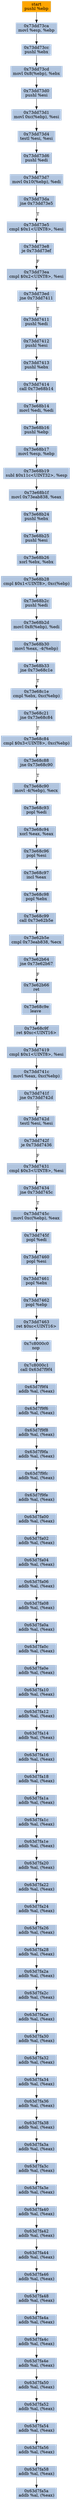 digraph G {
node[shape=rectangle,style=filled,fillcolor=lightsteelblue,color=lightsteelblue]
bgcolor="transparent"
a0x73dd73c8pushl_ebp[label="start\npushl %ebp",color="lightgrey",fillcolor="orange"];
a0x73dd73camovl_esp_ebp[label="0x73dd73ca\nmovl %esp, %ebp"];
a0x73dd73ccpushl_ebx[label="0x73dd73cc\npushl %ebx"];
a0x73dd73cdmovl_0x8ebp__ebx[label="0x73dd73cd\nmovl 0x8(%ebp), %ebx"];
a0x73dd73d0pushl_esi[label="0x73dd73d0\npushl %esi"];
a0x73dd73d1movl_0xcebp__esi[label="0x73dd73d1\nmovl 0xc(%ebp), %esi"];
a0x73dd73d4testl_esi_esi[label="0x73dd73d4\ntestl %esi, %esi"];
a0x73dd73d6pushl_edi[label="0x73dd73d6\npushl %edi"];
a0x73dd73d7movl_0x10ebp__edi[label="0x73dd73d7\nmovl 0x10(%ebp), %edi"];
a0x73dd73dajne_0x73dd73e5[label="0x73dd73da\njne 0x73dd73e5"];
a0x73dd73e5cmpl_0x1UINT8_esi[label="0x73dd73e5\ncmpl $0x1<UINT8>, %esi"];
a0x73dd73e8je_0x73dd73ef[label="0x73dd73e8\nje 0x73dd73ef"];
a0x73dd73eacmpl_0x2UINT8_esi[label="0x73dd73ea\ncmpl $0x2<UINT8>, %esi"];
a0x73dd73edjne_0x73dd7411[label="0x73dd73ed\njne 0x73dd7411"];
a0x73dd7411pushl_edi[label="0x73dd7411\npushl %edi"];
a0x73dd7412pushl_esi[label="0x73dd7412\npushl %esi"];
a0x73dd7413pushl_ebx[label="0x73dd7413\npushl %ebx"];
a0x73dd7414call_0x73e68b14[label="0x73dd7414\ncall 0x73e68b14"];
a0x73e68b14movl_edi_edi[label="0x73e68b14\nmovl %edi, %edi"];
a0x73e68b16pushl_ebp[label="0x73e68b16\npushl %ebp"];
a0x73e68b17movl_esp_ebp[label="0x73e68b17\nmovl %esp, %ebp"];
a0x73e68b19subl_0x11cUINT32_esp[label="0x73e68b19\nsubl $0x11c<UINT32>, %esp"];
a0x73e68b1fmovl_0x73eab838_eax[label="0x73e68b1f\nmovl 0x73eab838, %eax"];
a0x73e68b24pushl_ebx[label="0x73e68b24\npushl %ebx"];
a0x73e68b25pushl_esi[label="0x73e68b25\npushl %esi"];
a0x73e68b26xorl_ebx_ebx[label="0x73e68b26\nxorl %ebx, %ebx"];
a0x73e68b28cmpl_0x1UINT8_0xcebp_[label="0x73e68b28\ncmpl $0x1<UINT8>, 0xc(%ebp)"];
a0x73e68b2cpushl_edi[label="0x73e68b2c\npushl %edi"];
a0x73e68b2dmovl_0x8ebp__edi[label="0x73e68b2d\nmovl 0x8(%ebp), %edi"];
a0x73e68b30movl_eax__4ebp_[label="0x73e68b30\nmovl %eax, -4(%ebp)"];
a0x73e68b33jne_0x73e68c1e[label="0x73e68b33\njne 0x73e68c1e"];
a0x73e68c1ecmpl_ebx_0xcebp_[label="0x73e68c1e\ncmpl %ebx, 0xc(%ebp)"];
a0x73e68c21jne_0x73e68c84[label="0x73e68c21\njne 0x73e68c84"];
a0x73e68c84cmpl_0x3UINT8_0xcebp_[label="0x73e68c84\ncmpl $0x3<UINT8>, 0xc(%ebp)"];
a0x73e68c88jne_0x73e68c90[label="0x73e68c88\njne 0x73e68c90"];
a0x73e68c90movl__4ebp__ecx[label="0x73e68c90\nmovl -4(%ebp), %ecx"];
a0x73e68c93popl_edi[label="0x73e68c93\npopl %edi"];
a0x73e68c94xorl_eax_eax[label="0x73e68c94\nxorl %eax, %eax"];
a0x73e68c96popl_esi[label="0x73e68c96\npopl %esi"];
a0x73e68c97incl_eax[label="0x73e68c97\nincl %eax"];
a0x73e68c98popl_ebx[label="0x73e68c98\npopl %ebx"];
a0x73e68c99call_0x73e62b5e[label="0x73e68c99\ncall 0x73e62b5e"];
a0x73e62b5ecmpl_0x73eab838_ecx[label="0x73e62b5e\ncmpl 0x73eab838, %ecx"];
a0x73e62b64jne_0x73e62b67[label="0x73e62b64\njne 0x73e62b67"];
a0x73e62b66ret[label="0x73e62b66\nret"];
a0x73e68c9eleave_[label="0x73e68c9e\nleave "];
a0x73e68c9fret_0xcUINT16[label="0x73e68c9f\nret $0xc<UINT16>"];
a0x73dd7419cmpl_0x1UINT8_esi[label="0x73dd7419\ncmpl $0x1<UINT8>, %esi"];
a0x73dd741cmovl_eax_0xcebp_[label="0x73dd741c\nmovl %eax, 0xc(%ebp)"];
a0x73dd741fjne_0x73dd742d[label="0x73dd741f\njne 0x73dd742d"];
a0x73dd742dtestl_esi_esi[label="0x73dd742d\ntestl %esi, %esi"];
a0x73dd742fje_0x73dd7436[label="0x73dd742f\nje 0x73dd7436"];
a0x73dd7431cmpl_0x3UINT8_esi[label="0x73dd7431\ncmpl $0x3<UINT8>, %esi"];
a0x73dd7434jne_0x73dd745c[label="0x73dd7434\njne 0x73dd745c"];
a0x73dd745cmovl_0xcebp__eax[label="0x73dd745c\nmovl 0xc(%ebp), %eax"];
a0x73dd745fpopl_edi[label="0x73dd745f\npopl %edi"];
a0x73dd7460popl_esi[label="0x73dd7460\npopl %esi"];
a0x73dd7461popl_ebx[label="0x73dd7461\npopl %ebx"];
a0x73dd7462popl_ebp[label="0x73dd7462\npopl %ebp"];
a0x73dd7463ret_0xcUINT16[label="0x73dd7463\nret $0xc<UINT16>"];
a0x7c8000c0nop_[label="0x7c8000c0\nnop "];
a0x7c8000c1call_0x63d7f9f4[label="0x7c8000c1\ncall 0x63d7f9f4"];
a0x63d7f9f4addb_al_eax_[label="0x63d7f9f4\naddb %al, (%eax)"];
a0x63d7f9f6addb_al_eax_[label="0x63d7f9f6\naddb %al, (%eax)"];
a0x63d7f9f8addb_al_eax_[label="0x63d7f9f8\naddb %al, (%eax)"];
a0x63d7f9faaddb_al_eax_[label="0x63d7f9fa\naddb %al, (%eax)"];
a0x63d7f9fcaddb_al_eax_[label="0x63d7f9fc\naddb %al, (%eax)"];
a0x63d7f9feaddb_al_eax_[label="0x63d7f9fe\naddb %al, (%eax)"];
a0x63d7fa00addb_al_eax_[label="0x63d7fa00\naddb %al, (%eax)"];
a0x63d7fa02addb_al_eax_[label="0x63d7fa02\naddb %al, (%eax)"];
a0x63d7fa04addb_al_eax_[label="0x63d7fa04\naddb %al, (%eax)"];
a0x63d7fa06addb_al_eax_[label="0x63d7fa06\naddb %al, (%eax)"];
a0x63d7fa08addb_al_eax_[label="0x63d7fa08\naddb %al, (%eax)"];
a0x63d7fa0aaddb_al_eax_[label="0x63d7fa0a\naddb %al, (%eax)"];
a0x63d7fa0caddb_al_eax_[label="0x63d7fa0c\naddb %al, (%eax)"];
a0x63d7fa0eaddb_al_eax_[label="0x63d7fa0e\naddb %al, (%eax)"];
a0x63d7fa10addb_al_eax_[label="0x63d7fa10\naddb %al, (%eax)"];
a0x63d7fa12addb_al_eax_[label="0x63d7fa12\naddb %al, (%eax)"];
a0x63d7fa14addb_al_eax_[label="0x63d7fa14\naddb %al, (%eax)"];
a0x63d7fa16addb_al_eax_[label="0x63d7fa16\naddb %al, (%eax)"];
a0x63d7fa18addb_al_eax_[label="0x63d7fa18\naddb %al, (%eax)"];
a0x63d7fa1aaddb_al_eax_[label="0x63d7fa1a\naddb %al, (%eax)"];
a0x63d7fa1caddb_al_eax_[label="0x63d7fa1c\naddb %al, (%eax)"];
a0x63d7fa1eaddb_al_eax_[label="0x63d7fa1e\naddb %al, (%eax)"];
a0x63d7fa20addb_al_eax_[label="0x63d7fa20\naddb %al, (%eax)"];
a0x63d7fa22addb_al_eax_[label="0x63d7fa22\naddb %al, (%eax)"];
a0x63d7fa24addb_al_eax_[label="0x63d7fa24\naddb %al, (%eax)"];
a0x63d7fa26addb_al_eax_[label="0x63d7fa26\naddb %al, (%eax)"];
a0x63d7fa28addb_al_eax_[label="0x63d7fa28\naddb %al, (%eax)"];
a0x63d7fa2aaddb_al_eax_[label="0x63d7fa2a\naddb %al, (%eax)"];
a0x63d7fa2caddb_al_eax_[label="0x63d7fa2c\naddb %al, (%eax)"];
a0x63d7fa2eaddb_al_eax_[label="0x63d7fa2e\naddb %al, (%eax)"];
a0x63d7fa30addb_al_eax_[label="0x63d7fa30\naddb %al, (%eax)"];
a0x63d7fa32addb_al_eax_[label="0x63d7fa32\naddb %al, (%eax)"];
a0x63d7fa34addb_al_eax_[label="0x63d7fa34\naddb %al, (%eax)"];
a0x63d7fa36addb_al_eax_[label="0x63d7fa36\naddb %al, (%eax)"];
a0x63d7fa38addb_al_eax_[label="0x63d7fa38\naddb %al, (%eax)"];
a0x63d7fa3aaddb_al_eax_[label="0x63d7fa3a\naddb %al, (%eax)"];
a0x63d7fa3caddb_al_eax_[label="0x63d7fa3c\naddb %al, (%eax)"];
a0x63d7fa3eaddb_al_eax_[label="0x63d7fa3e\naddb %al, (%eax)"];
a0x63d7fa40addb_al_eax_[label="0x63d7fa40\naddb %al, (%eax)"];
a0x63d7fa42addb_al_eax_[label="0x63d7fa42\naddb %al, (%eax)"];
a0x63d7fa44addb_al_eax_[label="0x63d7fa44\naddb %al, (%eax)"];
a0x63d7fa46addb_al_eax_[label="0x63d7fa46\naddb %al, (%eax)"];
a0x63d7fa48addb_al_eax_[label="0x63d7fa48\naddb %al, (%eax)"];
a0x63d7fa4aaddb_al_eax_[label="0x63d7fa4a\naddb %al, (%eax)"];
a0x63d7fa4caddb_al_eax_[label="0x63d7fa4c\naddb %al, (%eax)"];
a0x63d7fa4eaddb_al_eax_[label="0x63d7fa4e\naddb %al, (%eax)"];
a0x63d7fa50addb_al_eax_[label="0x63d7fa50\naddb %al, (%eax)"];
a0x63d7fa52addb_al_eax_[label="0x63d7fa52\naddb %al, (%eax)"];
a0x63d7fa54addb_al_eax_[label="0x63d7fa54\naddb %al, (%eax)"];
a0x63d7fa56addb_al_eax_[label="0x63d7fa56\naddb %al, (%eax)"];
a0x63d7fa58addb_al_eax_[label="0x63d7fa58\naddb %al, (%eax)"];
a0x63d7fa5aaddb_al_eax_[label="0x63d7fa5a\naddb %al, (%eax)"];
a0x73dd73c8pushl_ebp -> a0x73dd73camovl_esp_ebp [color="#000000"];
a0x73dd73camovl_esp_ebp -> a0x73dd73ccpushl_ebx [color="#000000"];
a0x73dd73ccpushl_ebx -> a0x73dd73cdmovl_0x8ebp__ebx [color="#000000"];
a0x73dd73cdmovl_0x8ebp__ebx -> a0x73dd73d0pushl_esi [color="#000000"];
a0x73dd73d0pushl_esi -> a0x73dd73d1movl_0xcebp__esi [color="#000000"];
a0x73dd73d1movl_0xcebp__esi -> a0x73dd73d4testl_esi_esi [color="#000000"];
a0x73dd73d4testl_esi_esi -> a0x73dd73d6pushl_edi [color="#000000"];
a0x73dd73d6pushl_edi -> a0x73dd73d7movl_0x10ebp__edi [color="#000000"];
a0x73dd73d7movl_0x10ebp__edi -> a0x73dd73dajne_0x73dd73e5 [color="#000000"];
a0x73dd73dajne_0x73dd73e5 -> a0x73dd73e5cmpl_0x1UINT8_esi [color="#000000",label="T"];
a0x73dd73e5cmpl_0x1UINT8_esi -> a0x73dd73e8je_0x73dd73ef [color="#000000"];
a0x73dd73e8je_0x73dd73ef -> a0x73dd73eacmpl_0x2UINT8_esi [color="#000000",label="F"];
a0x73dd73eacmpl_0x2UINT8_esi -> a0x73dd73edjne_0x73dd7411 [color="#000000"];
a0x73dd73edjne_0x73dd7411 -> a0x73dd7411pushl_edi [color="#000000",label="T"];
a0x73dd7411pushl_edi -> a0x73dd7412pushl_esi [color="#000000"];
a0x73dd7412pushl_esi -> a0x73dd7413pushl_ebx [color="#000000"];
a0x73dd7413pushl_ebx -> a0x73dd7414call_0x73e68b14 [color="#000000"];
a0x73dd7414call_0x73e68b14 -> a0x73e68b14movl_edi_edi [color="#000000"];
a0x73e68b14movl_edi_edi -> a0x73e68b16pushl_ebp [color="#000000"];
a0x73e68b16pushl_ebp -> a0x73e68b17movl_esp_ebp [color="#000000"];
a0x73e68b17movl_esp_ebp -> a0x73e68b19subl_0x11cUINT32_esp [color="#000000"];
a0x73e68b19subl_0x11cUINT32_esp -> a0x73e68b1fmovl_0x73eab838_eax [color="#000000"];
a0x73e68b1fmovl_0x73eab838_eax -> a0x73e68b24pushl_ebx [color="#000000"];
a0x73e68b24pushl_ebx -> a0x73e68b25pushl_esi [color="#000000"];
a0x73e68b25pushl_esi -> a0x73e68b26xorl_ebx_ebx [color="#000000"];
a0x73e68b26xorl_ebx_ebx -> a0x73e68b28cmpl_0x1UINT8_0xcebp_ [color="#000000"];
a0x73e68b28cmpl_0x1UINT8_0xcebp_ -> a0x73e68b2cpushl_edi [color="#000000"];
a0x73e68b2cpushl_edi -> a0x73e68b2dmovl_0x8ebp__edi [color="#000000"];
a0x73e68b2dmovl_0x8ebp__edi -> a0x73e68b30movl_eax__4ebp_ [color="#000000"];
a0x73e68b30movl_eax__4ebp_ -> a0x73e68b33jne_0x73e68c1e [color="#000000"];
a0x73e68b33jne_0x73e68c1e -> a0x73e68c1ecmpl_ebx_0xcebp_ [color="#000000",label="T"];
a0x73e68c1ecmpl_ebx_0xcebp_ -> a0x73e68c21jne_0x73e68c84 [color="#000000"];
a0x73e68c21jne_0x73e68c84 -> a0x73e68c84cmpl_0x3UINT8_0xcebp_ [color="#000000",label="T"];
a0x73e68c84cmpl_0x3UINT8_0xcebp_ -> a0x73e68c88jne_0x73e68c90 [color="#000000"];
a0x73e68c88jne_0x73e68c90 -> a0x73e68c90movl__4ebp__ecx [color="#000000",label="T"];
a0x73e68c90movl__4ebp__ecx -> a0x73e68c93popl_edi [color="#000000"];
a0x73e68c93popl_edi -> a0x73e68c94xorl_eax_eax [color="#000000"];
a0x73e68c94xorl_eax_eax -> a0x73e68c96popl_esi [color="#000000"];
a0x73e68c96popl_esi -> a0x73e68c97incl_eax [color="#000000"];
a0x73e68c97incl_eax -> a0x73e68c98popl_ebx [color="#000000"];
a0x73e68c98popl_ebx -> a0x73e68c99call_0x73e62b5e [color="#000000"];
a0x73e68c99call_0x73e62b5e -> a0x73e62b5ecmpl_0x73eab838_ecx [color="#000000"];
a0x73e62b5ecmpl_0x73eab838_ecx -> a0x73e62b64jne_0x73e62b67 [color="#000000"];
a0x73e62b64jne_0x73e62b67 -> a0x73e62b66ret [color="#000000",label="F"];
a0x73e62b66ret -> a0x73e68c9eleave_ [color="#000000"];
a0x73e68c9eleave_ -> a0x73e68c9fret_0xcUINT16 [color="#000000"];
a0x73e68c9fret_0xcUINT16 -> a0x73dd7419cmpl_0x1UINT8_esi [color="#000000"];
a0x73dd7419cmpl_0x1UINT8_esi -> a0x73dd741cmovl_eax_0xcebp_ [color="#000000"];
a0x73dd741cmovl_eax_0xcebp_ -> a0x73dd741fjne_0x73dd742d [color="#000000"];
a0x73dd741fjne_0x73dd742d -> a0x73dd742dtestl_esi_esi [color="#000000",label="T"];
a0x73dd742dtestl_esi_esi -> a0x73dd742fje_0x73dd7436 [color="#000000"];
a0x73dd742fje_0x73dd7436 -> a0x73dd7431cmpl_0x3UINT8_esi [color="#000000",label="F"];
a0x73dd7431cmpl_0x3UINT8_esi -> a0x73dd7434jne_0x73dd745c [color="#000000"];
a0x73dd7434jne_0x73dd745c -> a0x73dd745cmovl_0xcebp__eax [color="#000000",label="T"];
a0x73dd745cmovl_0xcebp__eax -> a0x73dd745fpopl_edi [color="#000000"];
a0x73dd745fpopl_edi -> a0x73dd7460popl_esi [color="#000000"];
a0x73dd7460popl_esi -> a0x73dd7461popl_ebx [color="#000000"];
a0x73dd7461popl_ebx -> a0x73dd7462popl_ebp [color="#000000"];
a0x73dd7462popl_ebp -> a0x73dd7463ret_0xcUINT16 [color="#000000"];
a0x73dd7463ret_0xcUINT16 -> a0x7c8000c0nop_ [color="#000000"];
a0x7c8000c0nop_ -> a0x7c8000c1call_0x63d7f9f4 [color="#000000"];
a0x7c8000c1call_0x63d7f9f4 -> a0x63d7f9f4addb_al_eax_ [color="#000000"];
a0x63d7f9f4addb_al_eax_ -> a0x63d7f9f6addb_al_eax_ [color="#000000"];
a0x63d7f9f6addb_al_eax_ -> a0x63d7f9f8addb_al_eax_ [color="#000000"];
a0x63d7f9f8addb_al_eax_ -> a0x63d7f9faaddb_al_eax_ [color="#000000"];
a0x63d7f9faaddb_al_eax_ -> a0x63d7f9fcaddb_al_eax_ [color="#000000"];
a0x63d7f9fcaddb_al_eax_ -> a0x63d7f9feaddb_al_eax_ [color="#000000"];
a0x63d7f9feaddb_al_eax_ -> a0x63d7fa00addb_al_eax_ [color="#000000"];
a0x63d7fa00addb_al_eax_ -> a0x63d7fa02addb_al_eax_ [color="#000000"];
a0x63d7fa02addb_al_eax_ -> a0x63d7fa04addb_al_eax_ [color="#000000"];
a0x63d7fa04addb_al_eax_ -> a0x63d7fa06addb_al_eax_ [color="#000000"];
a0x63d7fa06addb_al_eax_ -> a0x63d7fa08addb_al_eax_ [color="#000000"];
a0x63d7fa08addb_al_eax_ -> a0x63d7fa0aaddb_al_eax_ [color="#000000"];
a0x63d7fa0aaddb_al_eax_ -> a0x63d7fa0caddb_al_eax_ [color="#000000"];
a0x63d7fa0caddb_al_eax_ -> a0x63d7fa0eaddb_al_eax_ [color="#000000"];
a0x63d7fa0eaddb_al_eax_ -> a0x63d7fa10addb_al_eax_ [color="#000000"];
a0x63d7fa10addb_al_eax_ -> a0x63d7fa12addb_al_eax_ [color="#000000"];
a0x63d7fa12addb_al_eax_ -> a0x63d7fa14addb_al_eax_ [color="#000000"];
a0x63d7fa14addb_al_eax_ -> a0x63d7fa16addb_al_eax_ [color="#000000"];
a0x63d7fa16addb_al_eax_ -> a0x63d7fa18addb_al_eax_ [color="#000000"];
a0x63d7fa18addb_al_eax_ -> a0x63d7fa1aaddb_al_eax_ [color="#000000"];
a0x63d7fa1aaddb_al_eax_ -> a0x63d7fa1caddb_al_eax_ [color="#000000"];
a0x63d7fa1caddb_al_eax_ -> a0x63d7fa1eaddb_al_eax_ [color="#000000"];
a0x63d7fa1eaddb_al_eax_ -> a0x63d7fa20addb_al_eax_ [color="#000000"];
a0x63d7fa20addb_al_eax_ -> a0x63d7fa22addb_al_eax_ [color="#000000"];
a0x63d7fa22addb_al_eax_ -> a0x63d7fa24addb_al_eax_ [color="#000000"];
a0x63d7fa24addb_al_eax_ -> a0x63d7fa26addb_al_eax_ [color="#000000"];
a0x63d7fa26addb_al_eax_ -> a0x63d7fa28addb_al_eax_ [color="#000000"];
a0x63d7fa28addb_al_eax_ -> a0x63d7fa2aaddb_al_eax_ [color="#000000"];
a0x63d7fa2aaddb_al_eax_ -> a0x63d7fa2caddb_al_eax_ [color="#000000"];
a0x63d7fa2caddb_al_eax_ -> a0x63d7fa2eaddb_al_eax_ [color="#000000"];
a0x63d7fa2eaddb_al_eax_ -> a0x63d7fa30addb_al_eax_ [color="#000000"];
a0x63d7fa30addb_al_eax_ -> a0x63d7fa32addb_al_eax_ [color="#000000"];
a0x63d7fa32addb_al_eax_ -> a0x63d7fa34addb_al_eax_ [color="#000000"];
a0x63d7fa34addb_al_eax_ -> a0x63d7fa36addb_al_eax_ [color="#000000"];
a0x63d7fa36addb_al_eax_ -> a0x63d7fa38addb_al_eax_ [color="#000000"];
a0x63d7fa38addb_al_eax_ -> a0x63d7fa3aaddb_al_eax_ [color="#000000"];
a0x63d7fa3aaddb_al_eax_ -> a0x63d7fa3caddb_al_eax_ [color="#000000"];
a0x63d7fa3caddb_al_eax_ -> a0x63d7fa3eaddb_al_eax_ [color="#000000"];
a0x63d7fa3eaddb_al_eax_ -> a0x63d7fa40addb_al_eax_ [color="#000000"];
a0x63d7fa40addb_al_eax_ -> a0x63d7fa42addb_al_eax_ [color="#000000"];
a0x63d7fa42addb_al_eax_ -> a0x63d7fa44addb_al_eax_ [color="#000000"];
a0x63d7fa44addb_al_eax_ -> a0x63d7fa46addb_al_eax_ [color="#000000"];
a0x63d7fa46addb_al_eax_ -> a0x63d7fa48addb_al_eax_ [color="#000000"];
a0x63d7fa48addb_al_eax_ -> a0x63d7fa4aaddb_al_eax_ [color="#000000"];
a0x63d7fa4aaddb_al_eax_ -> a0x63d7fa4caddb_al_eax_ [color="#000000"];
a0x63d7fa4caddb_al_eax_ -> a0x63d7fa4eaddb_al_eax_ [color="#000000"];
a0x63d7fa4eaddb_al_eax_ -> a0x63d7fa50addb_al_eax_ [color="#000000"];
a0x63d7fa50addb_al_eax_ -> a0x63d7fa52addb_al_eax_ [color="#000000"];
a0x63d7fa52addb_al_eax_ -> a0x63d7fa54addb_al_eax_ [color="#000000"];
a0x63d7fa54addb_al_eax_ -> a0x63d7fa56addb_al_eax_ [color="#000000"];
a0x63d7fa56addb_al_eax_ -> a0x63d7fa58addb_al_eax_ [color="#000000"];
a0x63d7fa58addb_al_eax_ -> a0x63d7fa5aaddb_al_eax_ [color="#000000"];
}
